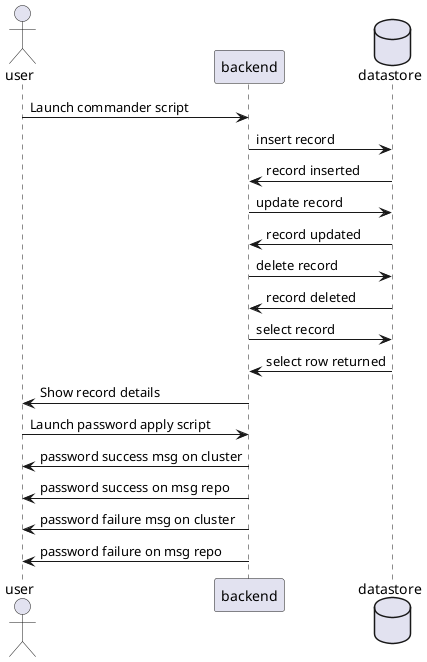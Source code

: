 @startuml
actor user
participant backend
database datastore

user -> backend:Launch commander script
backend -> datastore:insert record
datastore -> backend:record inserted
backend -> datastore:update record
datastore -> backend:record updated
backend -> datastore:delete record
datastore -> backend:record deleted
backend -> datastore:select record
datastore -> backend:select row returned
backend -> user:Show record details
user -> backend:Launch password apply script
backend -> user:password success msg on cluster
backend -> user:password success on msg repo
backend -> user:password failure msg on cluster
backend -> user:password failure on msg repo


@enduml